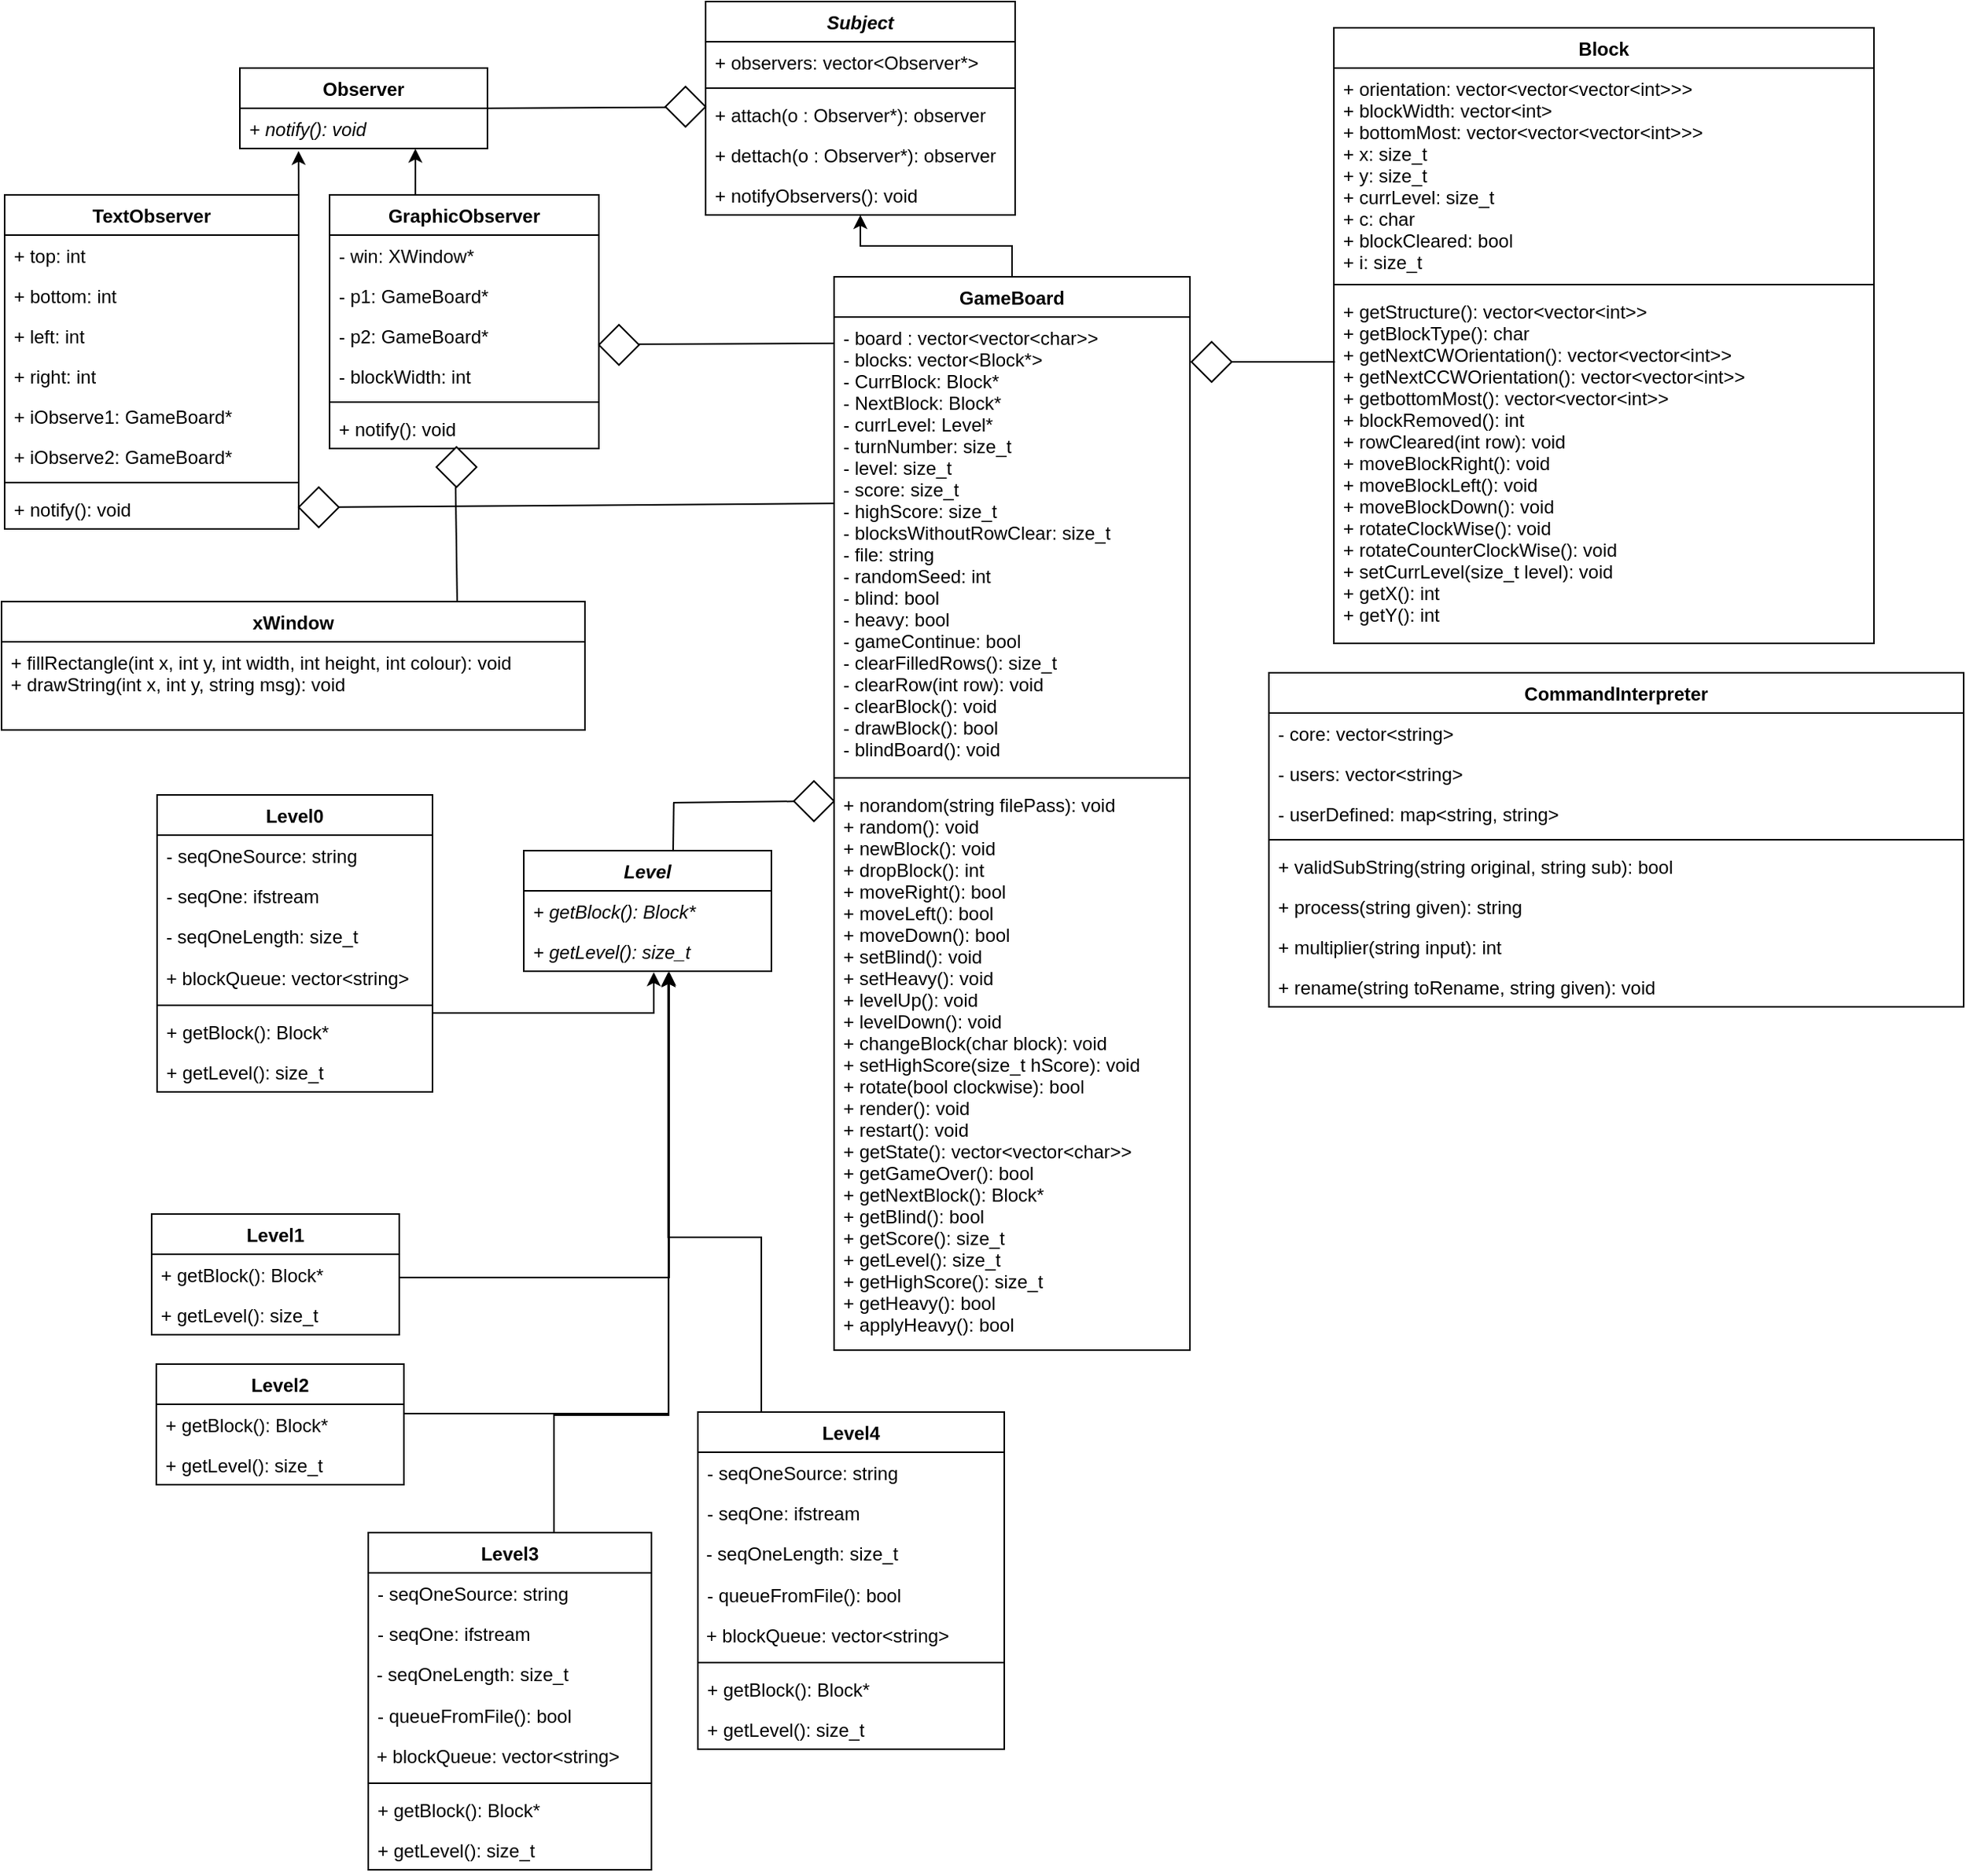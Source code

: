 <mxfile version="20.6.0" type="github">
  <diagram id="C5RBs43oDa-KdzZeNtuy" name="Page-1">
    <mxGraphModel dx="2516" dy="1780" grid="0" gridSize="10" guides="1" tooltips="1" connect="1" arrows="1" fold="1" page="0" pageScale="1" pageWidth="827" pageHeight="1169" math="0" shadow="0">
      <root>
        <mxCell id="WIyWlLk6GJQsqaUBKTNV-0" />
        <mxCell id="WIyWlLk6GJQsqaUBKTNV-1" parent="WIyWlLk6GJQsqaUBKTNV-0" />
        <mxCell id="HCrgHFyzqFVPdRo0mYGG-0" value="Subject" style="swimlane;fontStyle=3;align=center;verticalAlign=top;childLayout=stackLayout;horizontal=1;startSize=26;horizontalStack=0;resizeParent=1;resizeParentMax=0;resizeLast=0;collapsible=1;marginBottom=0;" parent="WIyWlLk6GJQsqaUBKTNV-1" vertex="1">
          <mxGeometry x="494" y="-35" width="200" height="138" as="geometry" />
        </mxCell>
        <mxCell id="HCrgHFyzqFVPdRo0mYGG-1" value="+ observers: vector&lt;Observer*&gt;" style="text;strokeColor=none;fillColor=none;align=left;verticalAlign=top;spacingLeft=4;spacingRight=4;overflow=hidden;rotatable=0;points=[[0,0.5],[1,0.5]];portConstraint=eastwest;" parent="HCrgHFyzqFVPdRo0mYGG-0" vertex="1">
          <mxGeometry y="26" width="200" height="26" as="geometry" />
        </mxCell>
        <mxCell id="HCrgHFyzqFVPdRo0mYGG-2" value="" style="line;strokeWidth=1;fillColor=none;align=left;verticalAlign=middle;spacingTop=-1;spacingLeft=3;spacingRight=3;rotatable=0;labelPosition=right;points=[];portConstraint=eastwest;strokeColor=inherit;" parent="HCrgHFyzqFVPdRo0mYGG-0" vertex="1">
          <mxGeometry y="52" width="200" height="8" as="geometry" />
        </mxCell>
        <mxCell id="OUQTVfBQ55vAlHP0ge6A-0" value="+ attach(o : Observer*): observer" style="text;strokeColor=none;fillColor=none;align=left;verticalAlign=top;spacingLeft=4;spacingRight=4;overflow=hidden;rotatable=0;points=[[0,0.5],[1,0.5]];portConstraint=eastwest;" parent="HCrgHFyzqFVPdRo0mYGG-0" vertex="1">
          <mxGeometry y="60" width="200" height="26" as="geometry" />
        </mxCell>
        <mxCell id="OUQTVfBQ55vAlHP0ge6A-1" value="+ dettach(o : Observer*): observer" style="text;strokeColor=none;fillColor=none;align=left;verticalAlign=top;spacingLeft=4;spacingRight=4;overflow=hidden;rotatable=0;points=[[0,0.5],[1,0.5]];portConstraint=eastwest;" parent="HCrgHFyzqFVPdRo0mYGG-0" vertex="1">
          <mxGeometry y="86" width="200" height="26" as="geometry" />
        </mxCell>
        <mxCell id="OUQTVfBQ55vAlHP0ge6A-2" value="+ notifyObservers(): void" style="text;strokeColor=none;fillColor=none;align=left;verticalAlign=top;spacingLeft=4;spacingRight=4;overflow=hidden;rotatable=0;points=[[0,0.5],[1,0.5]];portConstraint=eastwest;" parent="HCrgHFyzqFVPdRo0mYGG-0" vertex="1">
          <mxGeometry y="112" width="200" height="26" as="geometry" />
        </mxCell>
        <mxCell id="J1tw9hD5CfNTecOnbsp3-54" style="edgeStyle=orthogonalEdgeStyle;rounded=0;orthogonalLoop=1;jettySize=auto;html=1;exitX=0.25;exitY=0;exitDx=0;exitDy=0;entryX=0.709;entryY=1.004;entryDx=0;entryDy=0;entryPerimeter=0;" parent="WIyWlLk6GJQsqaUBKTNV-1" source="HCrgHFyzqFVPdRo0mYGG-8" target="J1tw9hD5CfNTecOnbsp3-3" edge="1">
          <mxGeometry relative="1" as="geometry" />
        </mxCell>
        <mxCell id="HCrgHFyzqFVPdRo0mYGG-8" value="GraphicObserver&#xa;" style="swimlane;fontStyle=1;align=center;verticalAlign=top;childLayout=stackLayout;horizontal=1;startSize=26;horizontalStack=0;resizeParent=1;resizeParentMax=0;resizeLast=0;collapsible=1;marginBottom=0;" parent="WIyWlLk6GJQsqaUBKTNV-1" vertex="1">
          <mxGeometry x="251" y="90" width="174" height="164" as="geometry" />
        </mxCell>
        <mxCell id="HCrgHFyzqFVPdRo0mYGG-9" value="- win: XWindow*" style="text;strokeColor=none;fillColor=none;align=left;verticalAlign=top;spacingLeft=4;spacingRight=4;overflow=hidden;rotatable=0;points=[[0,0.5],[1,0.5]];portConstraint=eastwest;" parent="HCrgHFyzqFVPdRo0mYGG-8" vertex="1">
          <mxGeometry y="26" width="174" height="26" as="geometry" />
        </mxCell>
        <mxCell id="OUQTVfBQ55vAlHP0ge6A-24" value="- p1: GameBoard*" style="text;strokeColor=none;fillColor=none;align=left;verticalAlign=top;spacingLeft=4;spacingRight=4;overflow=hidden;rotatable=0;points=[[0,0.5],[1,0.5]];portConstraint=eastwest;" parent="HCrgHFyzqFVPdRo0mYGG-8" vertex="1">
          <mxGeometry y="52" width="174" height="26" as="geometry" />
        </mxCell>
        <mxCell id="OUQTVfBQ55vAlHP0ge6A-25" value="- p2: GameBoard*" style="text;strokeColor=none;fillColor=none;align=left;verticalAlign=top;spacingLeft=4;spacingRight=4;overflow=hidden;rotatable=0;points=[[0,0.5],[1,0.5]];portConstraint=eastwest;" parent="HCrgHFyzqFVPdRo0mYGG-8" vertex="1">
          <mxGeometry y="78" width="174" height="26" as="geometry" />
        </mxCell>
        <mxCell id="OUQTVfBQ55vAlHP0ge6A-22" value="- blockWidth: int" style="text;strokeColor=none;fillColor=none;align=left;verticalAlign=top;spacingLeft=4;spacingRight=4;overflow=hidden;rotatable=0;points=[[0,0.5],[1,0.5]];portConstraint=eastwest;" parent="HCrgHFyzqFVPdRo0mYGG-8" vertex="1">
          <mxGeometry y="104" width="174" height="26" as="geometry" />
        </mxCell>
        <mxCell id="HCrgHFyzqFVPdRo0mYGG-10" value="" style="line;strokeWidth=1;fillColor=none;align=left;verticalAlign=middle;spacingTop=-1;spacingLeft=3;spacingRight=3;rotatable=0;labelPosition=right;points=[];portConstraint=eastwest;strokeColor=inherit;" parent="HCrgHFyzqFVPdRo0mYGG-8" vertex="1">
          <mxGeometry y="130" width="174" height="8" as="geometry" />
        </mxCell>
        <mxCell id="OUQTVfBQ55vAlHP0ge6A-26" value="+ notify(): void" style="text;strokeColor=none;fillColor=none;align=left;verticalAlign=top;spacingLeft=4;spacingRight=4;overflow=hidden;rotatable=0;points=[[0,0.5],[1,0.5]];portConstraint=eastwest;" parent="HCrgHFyzqFVPdRo0mYGG-8" vertex="1">
          <mxGeometry y="138" width="174" height="26" as="geometry" />
        </mxCell>
        <mxCell id="J1tw9hD5CfNTecOnbsp3-65" style="edgeStyle=orthogonalEdgeStyle;rounded=0;orthogonalLoop=1;jettySize=auto;html=1;exitX=1;exitY=0;exitDx=0;exitDy=0;entryX=0.237;entryY=1.061;entryDx=0;entryDy=0;entryPerimeter=0;" parent="WIyWlLk6GJQsqaUBKTNV-1" source="HCrgHFyzqFVPdRo0mYGG-12" target="J1tw9hD5CfNTecOnbsp3-3" edge="1">
          <mxGeometry relative="1" as="geometry" />
        </mxCell>
        <mxCell id="HCrgHFyzqFVPdRo0mYGG-12" value="TextObserver" style="swimlane;fontStyle=1;align=center;verticalAlign=top;childLayout=stackLayout;horizontal=1;startSize=26;horizontalStack=0;resizeParent=1;resizeParentMax=0;resizeLast=0;collapsible=1;marginBottom=0;" parent="WIyWlLk6GJQsqaUBKTNV-1" vertex="1">
          <mxGeometry x="41" y="90" width="190" height="216" as="geometry" />
        </mxCell>
        <mxCell id="HCrgHFyzqFVPdRo0mYGG-13" value="+ top: int" style="text;strokeColor=none;fillColor=none;align=left;verticalAlign=top;spacingLeft=4;spacingRight=4;overflow=hidden;rotatable=0;points=[[0,0.5],[1,0.5]];portConstraint=eastwest;" parent="HCrgHFyzqFVPdRo0mYGG-12" vertex="1">
          <mxGeometry y="26" width="190" height="26" as="geometry" />
        </mxCell>
        <mxCell id="J1tw9hD5CfNTecOnbsp3-48" value="+ bottom: int" style="text;strokeColor=none;fillColor=none;align=left;verticalAlign=top;spacingLeft=4;spacingRight=4;overflow=hidden;rotatable=0;points=[[0,0.5],[1,0.5]];portConstraint=eastwest;" parent="HCrgHFyzqFVPdRo0mYGG-12" vertex="1">
          <mxGeometry y="52" width="190" height="26" as="geometry" />
        </mxCell>
        <mxCell id="J1tw9hD5CfNTecOnbsp3-49" value="+ left: int" style="text;strokeColor=none;fillColor=none;align=left;verticalAlign=top;spacingLeft=4;spacingRight=4;overflow=hidden;rotatable=0;points=[[0,0.5],[1,0.5]];portConstraint=eastwest;" parent="HCrgHFyzqFVPdRo0mYGG-12" vertex="1">
          <mxGeometry y="78" width="190" height="26" as="geometry" />
        </mxCell>
        <mxCell id="J1tw9hD5CfNTecOnbsp3-50" value="+ right: int" style="text;strokeColor=none;fillColor=none;align=left;verticalAlign=top;spacingLeft=4;spacingRight=4;overflow=hidden;rotatable=0;points=[[0,0.5],[1,0.5]];portConstraint=eastwest;" parent="HCrgHFyzqFVPdRo0mYGG-12" vertex="1">
          <mxGeometry y="104" width="190" height="26" as="geometry" />
        </mxCell>
        <mxCell id="OUQTVfBQ55vAlHP0ge6A-19" value="+ iObserve1: GameBoard*" style="text;strokeColor=none;fillColor=none;align=left;verticalAlign=top;spacingLeft=4;spacingRight=4;overflow=hidden;rotatable=0;points=[[0,0.5],[1,0.5]];portConstraint=eastwest;" parent="HCrgHFyzqFVPdRo0mYGG-12" vertex="1">
          <mxGeometry y="130" width="190" height="26" as="geometry" />
        </mxCell>
        <mxCell id="OUQTVfBQ55vAlHP0ge6A-20" value="+ iObserve2: GameBoard*" style="text;strokeColor=none;fillColor=none;align=left;verticalAlign=top;spacingLeft=4;spacingRight=4;overflow=hidden;rotatable=0;points=[[0,0.5],[1,0.5]];portConstraint=eastwest;" parent="HCrgHFyzqFVPdRo0mYGG-12" vertex="1">
          <mxGeometry y="156" width="190" height="26" as="geometry" />
        </mxCell>
        <mxCell id="HCrgHFyzqFVPdRo0mYGG-14" value="" style="line;strokeWidth=1;fillColor=none;align=left;verticalAlign=middle;spacingTop=-1;spacingLeft=3;spacingRight=3;rotatable=0;labelPosition=right;points=[];portConstraint=eastwest;strokeColor=inherit;" parent="HCrgHFyzqFVPdRo0mYGG-12" vertex="1">
          <mxGeometry y="182" width="190" height="8" as="geometry" />
        </mxCell>
        <mxCell id="HCrgHFyzqFVPdRo0mYGG-15" value="+ notify(): void" style="text;strokeColor=none;fillColor=none;align=left;verticalAlign=top;spacingLeft=4;spacingRight=4;overflow=hidden;rotatable=0;points=[[0,0.5],[1,0.5]];portConstraint=eastwest;" parent="HCrgHFyzqFVPdRo0mYGG-12" vertex="1">
          <mxGeometry y="190" width="190" height="26" as="geometry" />
        </mxCell>
        <mxCell id="J1tw9hD5CfNTecOnbsp3-83" style="edgeStyle=orthogonalEdgeStyle;rounded=0;orthogonalLoop=1;jettySize=auto;html=1;exitX=0.5;exitY=0;exitDx=0;exitDy=0;entryX=0.5;entryY=1;entryDx=0;entryDy=0;" parent="WIyWlLk6GJQsqaUBKTNV-1" source="HCrgHFyzqFVPdRo0mYGG-22" target="HCrgHFyzqFVPdRo0mYGG-0" edge="1">
          <mxGeometry relative="1" as="geometry" />
        </mxCell>
        <mxCell id="HCrgHFyzqFVPdRo0mYGG-22" value="GameBoard" style="swimlane;fontStyle=1;align=center;verticalAlign=top;childLayout=stackLayout;horizontal=1;startSize=26;horizontalStack=0;resizeParent=1;resizeParentMax=0;resizeLast=0;collapsible=1;marginBottom=0;" parent="WIyWlLk6GJQsqaUBKTNV-1" vertex="1">
          <mxGeometry x="577" y="143" width="230" height="694" as="geometry" />
        </mxCell>
        <mxCell id="HCrgHFyzqFVPdRo0mYGG-23" value="- board : vector&lt;vector&lt;char&gt;&gt;&#xa;- blocks: vector&lt;Block*&gt;&#xa;- CurrBlock: Block*&#xa;- NextBlock: Block*&#xa;- currLevel: Level*&#xa;- turnNumber: size_t &#xa;- level: size_t&#xa;- score: size_t &#xa;- highScore: size_t &#xa;- blocksWithoutRowClear: size_t &#xa;- file: string&#xa;- randomSeed: int&#xa;- blind: bool&#xa;- heavy: bool&#xa;- gameContinue: bool&#xa;- clearFilledRows(): size_t &#xa;- clearRow(int row): void &#xa;- clearBlock(): void &#xa;- drawBlock(): bool &#xa;- blindBoard(): void " style="text;strokeColor=none;fillColor=none;align=left;verticalAlign=top;spacingLeft=4;spacingRight=4;overflow=hidden;rotatable=0;points=[[0,0.5],[1,0.5]];portConstraint=eastwest;" parent="HCrgHFyzqFVPdRo0mYGG-22" vertex="1">
          <mxGeometry y="26" width="230" height="294" as="geometry" />
        </mxCell>
        <mxCell id="HCrgHFyzqFVPdRo0mYGG-24" value="" style="line;strokeWidth=1;fillColor=none;align=left;verticalAlign=middle;spacingTop=-1;spacingLeft=3;spacingRight=3;rotatable=0;labelPosition=right;points=[];portConstraint=eastwest;strokeColor=inherit;" parent="HCrgHFyzqFVPdRo0mYGG-22" vertex="1">
          <mxGeometry y="320" width="230" height="8" as="geometry" />
        </mxCell>
        <mxCell id="HCrgHFyzqFVPdRo0mYGG-25" value="+ norandom(string filePass): void&#xa;+ random(): void&#xa;+ newBlock(): void&#xa;+ dropBlock(): int&#xa;+ moveRight(): bool&#xa;+ moveLeft(): bool&#xa;+ moveDown(): bool&#xa;+ setBlind(): void&#xa;+ setHeavy(): void&#xa;+ levelUp(): void&#xa;+ levelDown(): void&#xa;+ changeBlock(char block): void&#xa;+ setHighScore(size_t hScore): void&#xa;+ rotate(bool clockwise): bool&#xa;+ render(): void&#xa;+ restart(): void&#xa;+ getState(): vector&lt;vector&lt;char&gt;&gt;&#xa;+ getGameOver(): bool&#xa;+ getNextBlock(): Block*&#xa;+ getBlind(): bool&#xa;+ getScore(): size_t&#xa;+ getLevel(): size_t&#xa;+ getHighScore(): size_t&#xa;+ getHeavy(): bool&#xa;+ applyHeavy(): bool" style="text;strokeColor=none;fillColor=none;align=left;verticalAlign=top;spacingLeft=4;spacingRight=4;overflow=hidden;rotatable=0;points=[[0,0.5],[1,0.5]];portConstraint=eastwest;" parent="HCrgHFyzqFVPdRo0mYGG-22" vertex="1">
          <mxGeometry y="328" width="230" height="366" as="geometry" />
        </mxCell>
        <mxCell id="HCrgHFyzqFVPdRo0mYGG-26" value="Block" style="swimlane;fontStyle=1;align=center;verticalAlign=top;childLayout=stackLayout;horizontal=1;startSize=26;horizontalStack=0;resizeParent=1;resizeParentMax=0;resizeLast=0;collapsible=1;marginBottom=0;" parent="WIyWlLk6GJQsqaUBKTNV-1" vertex="1">
          <mxGeometry x="900" y="-18" width="349" height="398" as="geometry" />
        </mxCell>
        <mxCell id="HCrgHFyzqFVPdRo0mYGG-27" value="+ orientation: vector&lt;vector&lt;vector&lt;int&gt;&gt;&gt;&#xa;+ blockWidth: vector&lt;int&gt;&#xa;+ bottomMost: vector&lt;vector&lt;vector&lt;int&gt;&gt;&gt;&#xa;+ x: size_t&#xa;+ y: size_t&#xa;+ currLevel: size_t&#xa;+ c: char&#xa;+ blockCleared: bool&#xa;+ i: size_t" style="text;strokeColor=none;fillColor=none;align=left;verticalAlign=top;spacingLeft=4;spacingRight=4;overflow=hidden;rotatable=0;points=[[0,0.5],[1,0.5]];portConstraint=eastwest;" parent="HCrgHFyzqFVPdRo0mYGG-26" vertex="1">
          <mxGeometry y="26" width="349" height="136" as="geometry" />
        </mxCell>
        <mxCell id="HCrgHFyzqFVPdRo0mYGG-28" value="" style="line;strokeWidth=1;fillColor=none;align=left;verticalAlign=middle;spacingTop=-1;spacingLeft=3;spacingRight=3;rotatable=0;labelPosition=right;points=[];portConstraint=eastwest;strokeColor=inherit;" parent="HCrgHFyzqFVPdRo0mYGG-26" vertex="1">
          <mxGeometry y="162" width="349" height="8" as="geometry" />
        </mxCell>
        <mxCell id="QaR2JVbbHhm6DyczOlMg-28" value="+ getStructure(): vector&lt;vector&lt;int&gt;&gt;&#xa;+ getBlockType(): char&#xa;+ getNextCWOrientation(): vector&lt;vector&lt;int&gt;&gt;&#xa;+ getNextCCWOrientation(): vector&lt;vector&lt;int&gt;&gt;&#xa;+ getbottomMost(): vector&lt;vector&lt;int&gt;&gt;&#xa;+ blockRemoved(): int&#xa;+ rowCleared(int row): void&#xa;+ moveBlockRight(): void &#xa;+ moveBlockLeft(): void &#xa;+ moveBlockDown(): void &#xa;+ rotateClockWise(): void&#xa;+ rotateCounterClockWise(): void&#xa;+ setCurrLevel(size_t level): void&#xa;+ getX(): int&#xa;+ getY(): int&#xa;" style="text;strokeColor=none;fillColor=none;align=left;verticalAlign=top;spacingLeft=4;spacingRight=4;overflow=hidden;rotatable=0;points=[[0,0.5],[1,0.5]];portConstraint=eastwest;fontStyle=0" parent="HCrgHFyzqFVPdRo0mYGG-26" vertex="1">
          <mxGeometry y="170" width="349" height="228" as="geometry" />
        </mxCell>
        <mxCell id="OUQTVfBQ55vAlHP0ge6A-4" value="" style="endArrow=none;html=1;rounded=0;entryX=0;entryY=0.744;entryDx=0;entryDy=0;entryPerimeter=0;exitX=1;exitY=0.5;exitDx=0;exitDy=0;" parent="WIyWlLk6GJQsqaUBKTNV-1" edge="1">
          <mxGeometry width="50" height="50" relative="1" as="geometry">
            <mxPoint x="353" y="34.03" as="sourcePoint" />
            <mxPoint x="472" y="33.374" as="targetPoint" />
          </mxGeometry>
        </mxCell>
        <mxCell id="SA9e87aG5jH87XHgYJXB-0" style="edgeStyle=orthogonalEdgeStyle;rounded=0;orthogonalLoop=1;jettySize=auto;html=1;entryX=0.525;entryY=1.024;entryDx=0;entryDy=0;entryPerimeter=0;" parent="WIyWlLk6GJQsqaUBKTNV-1" source="SA9e87aG5jH87XHgYJXB-1" target="SA9e87aG5jH87XHgYJXB-29" edge="1">
          <mxGeometry relative="1" as="geometry">
            <Array as="points">
              <mxPoint x="460.5" y="619" />
            </Array>
          </mxGeometry>
        </mxCell>
        <mxCell id="SA9e87aG5jH87XHgYJXB-1" value="Level0" style="swimlane;fontStyle=1;align=center;verticalAlign=top;childLayout=stackLayout;horizontal=1;startSize=26;horizontalStack=0;resizeParent=1;resizeParentMax=0;resizeLast=0;collapsible=1;marginBottom=0;" parent="WIyWlLk6GJQsqaUBKTNV-1" vertex="1">
          <mxGeometry x="139.5" y="478" width="178" height="192" as="geometry" />
        </mxCell>
        <mxCell id="SA9e87aG5jH87XHgYJXB-2" value="- seqOneSource: string" style="text;strokeColor=none;fillColor=none;align=left;verticalAlign=top;spacingLeft=4;spacingRight=4;overflow=hidden;rotatable=0;points=[[0,0.5],[1,0.5]];portConstraint=eastwest;" parent="SA9e87aG5jH87XHgYJXB-1" vertex="1">
          <mxGeometry y="26" width="178" height="26" as="geometry" />
        </mxCell>
        <mxCell id="SA9e87aG5jH87XHgYJXB-4" value="- seqOne: ifstream" style="text;strokeColor=none;fillColor=none;align=left;verticalAlign=top;spacingLeft=4;spacingRight=4;overflow=hidden;rotatable=0;points=[[0,0.5],[1,0.5]];portConstraint=eastwest;" parent="SA9e87aG5jH87XHgYJXB-1" vertex="1">
          <mxGeometry y="52" width="178" height="26" as="geometry" />
        </mxCell>
        <mxCell id="1bKaA9nrN4Yp3Y4ilVdM-0" value="&lt;span style=&quot;color: rgb(0, 0, 0); font-family: Helvetica; font-size: 12px; font-style: normal; font-variant-ligatures: normal; font-variant-caps: normal; font-weight: 400; letter-spacing: normal; orphans: 2; text-align: left; text-indent: 0px; text-transform: none; widows: 2; word-spacing: 0px; -webkit-text-stroke-width: 0px; background-color: rgb(255, 255, 255); text-decoration-thickness: initial; text-decoration-style: initial; text-decoration-color: initial; float: none; display: inline !important;&quot;&gt;&amp;nbsp;- seqOneLength: size_t&lt;/span&gt;" style="text;whiteSpace=wrap;html=1;" parent="SA9e87aG5jH87XHgYJXB-1" vertex="1">
          <mxGeometry y="78" width="178" height="27" as="geometry" />
        </mxCell>
        <mxCell id="1bKaA9nrN4Yp3Y4ilVdM-1" value="&lt;span style=&quot;color: rgb(0, 0, 0); font-family: Helvetica; font-size: 12px; font-style: normal; font-variant-ligatures: normal; font-variant-caps: normal; font-weight: 400; letter-spacing: normal; orphans: 2; text-align: left; text-indent: 0px; text-transform: none; widows: 2; word-spacing: 0px; -webkit-text-stroke-width: 0px; background-color: rgb(255, 255, 255); text-decoration-thickness: initial; text-decoration-style: initial; text-decoration-color: initial; float: none; display: inline !important;&quot;&gt;&amp;nbsp;+ blockQueue: vector&amp;lt;string&amp;gt;&lt;/span&gt;" style="text;whiteSpace=wrap;html=1;" parent="SA9e87aG5jH87XHgYJXB-1" vertex="1">
          <mxGeometry y="105" width="178" height="27" as="geometry" />
        </mxCell>
        <mxCell id="SA9e87aG5jH87XHgYJXB-6" value="" style="line;strokeWidth=1;fillColor=none;align=left;verticalAlign=middle;spacingTop=-1;spacingLeft=3;spacingRight=3;rotatable=0;labelPosition=right;points=[];portConstraint=eastwest;strokeColor=inherit;" parent="SA9e87aG5jH87XHgYJXB-1" vertex="1">
          <mxGeometry y="132" width="178" height="8" as="geometry" />
        </mxCell>
        <mxCell id="SA9e87aG5jH87XHgYJXB-7" value="+ getBlock(): Block*" style="text;strokeColor=none;fillColor=none;align=left;verticalAlign=top;spacingLeft=4;spacingRight=4;overflow=hidden;rotatable=0;points=[[0,0.5],[1,0.5]];portConstraint=eastwest;" parent="SA9e87aG5jH87XHgYJXB-1" vertex="1">
          <mxGeometry y="140" width="178" height="26" as="geometry" />
        </mxCell>
        <mxCell id="SA9e87aG5jH87XHgYJXB-8" value="+ getLevel(): size_t" style="text;strokeColor=none;fillColor=none;align=left;verticalAlign=top;spacingLeft=4;spacingRight=4;overflow=hidden;rotatable=0;points=[[0,0.5],[1,0.5]];portConstraint=eastwest;" parent="SA9e87aG5jH87XHgYJXB-1" vertex="1">
          <mxGeometry y="166" width="178" height="26" as="geometry" />
        </mxCell>
        <mxCell id="SA9e87aG5jH87XHgYJXB-9" style="edgeStyle=orthogonalEdgeStyle;rounded=0;orthogonalLoop=1;jettySize=auto;html=1;entryX=0.587;entryY=1.011;entryDx=0;entryDy=0;entryPerimeter=0;" parent="WIyWlLk6GJQsqaUBKTNV-1" source="SA9e87aG5jH87XHgYJXB-10" target="SA9e87aG5jH87XHgYJXB-29" edge="1">
          <mxGeometry relative="1" as="geometry">
            <Array as="points">
              <mxPoint x="470" y="790" />
            </Array>
          </mxGeometry>
        </mxCell>
        <mxCell id="SA9e87aG5jH87XHgYJXB-10" value="Level1" style="swimlane;fontStyle=1;align=center;verticalAlign=top;childLayout=stackLayout;horizontal=1;startSize=26;horizontalStack=0;resizeParent=1;resizeParentMax=0;resizeLast=0;collapsible=1;marginBottom=0;" parent="WIyWlLk6GJQsqaUBKTNV-1" vertex="1">
          <mxGeometry x="136" y="749" width="160" height="78" as="geometry" />
        </mxCell>
        <mxCell id="SA9e87aG5jH87XHgYJXB-11" value="+ getBlock(): Block*" style="text;strokeColor=none;fillColor=none;align=left;verticalAlign=top;spacingLeft=4;spacingRight=4;overflow=hidden;rotatable=0;points=[[0,0.5],[1,0.5]];portConstraint=eastwest;" parent="SA9e87aG5jH87XHgYJXB-10" vertex="1">
          <mxGeometry y="26" width="160" height="26" as="geometry" />
        </mxCell>
        <mxCell id="SA9e87aG5jH87XHgYJXB-12" value="+ getLevel(): size_t" style="text;strokeColor=none;fillColor=none;align=left;verticalAlign=top;spacingLeft=4;spacingRight=4;overflow=hidden;rotatable=0;points=[[0,0.5],[1,0.5]];portConstraint=eastwest;" parent="SA9e87aG5jH87XHgYJXB-10" vertex="1">
          <mxGeometry y="52" width="160" height="26" as="geometry" />
        </mxCell>
        <mxCell id="PZ6ts_5hy0eauSrwfDoC-47" style="edgeStyle=orthogonalEdgeStyle;rounded=0;orthogonalLoop=1;jettySize=auto;html=1;exitX=1;exitY=0.25;exitDx=0;exitDy=0;" parent="WIyWlLk6GJQsqaUBKTNV-1" source="SA9e87aG5jH87XHgYJXB-14" edge="1">
          <mxGeometry relative="1" as="geometry">
            <mxPoint x="470" y="593" as="targetPoint" />
            <Array as="points">
              <mxPoint x="470" y="878" />
            </Array>
          </mxGeometry>
        </mxCell>
        <mxCell id="SA9e87aG5jH87XHgYJXB-14" value="Level2" style="swimlane;fontStyle=1;align=center;verticalAlign=top;childLayout=stackLayout;horizontal=1;startSize=26;horizontalStack=0;resizeParent=1;resizeParentMax=0;resizeLast=0;collapsible=1;marginBottom=0;" parent="WIyWlLk6GJQsqaUBKTNV-1" vertex="1">
          <mxGeometry x="139" y="846" width="160" height="78" as="geometry" />
        </mxCell>
        <mxCell id="SA9e87aG5jH87XHgYJXB-15" value="+ getBlock(): Block*" style="text;strokeColor=none;fillColor=none;align=left;verticalAlign=top;spacingLeft=4;spacingRight=4;overflow=hidden;rotatable=0;points=[[0,0.5],[1,0.5]];portConstraint=eastwest;" parent="SA9e87aG5jH87XHgYJXB-14" vertex="1">
          <mxGeometry y="26" width="160" height="26" as="geometry" />
        </mxCell>
        <mxCell id="SA9e87aG5jH87XHgYJXB-16" value="+ getLevel(): size_t" style="text;strokeColor=none;fillColor=none;align=left;verticalAlign=top;spacingLeft=4;spacingRight=4;overflow=hidden;rotatable=0;points=[[0,0.5],[1,0.5]];portConstraint=eastwest;" parent="SA9e87aG5jH87XHgYJXB-14" vertex="1">
          <mxGeometry y="52" width="160" height="26" as="geometry" />
        </mxCell>
        <mxCell id="SA9e87aG5jH87XHgYJXB-17" style="edgeStyle=orthogonalEdgeStyle;rounded=0;orthogonalLoop=1;jettySize=auto;html=1;entryX=0.585;entryY=1.047;entryDx=0;entryDy=0;entryPerimeter=0;" parent="WIyWlLk6GJQsqaUBKTNV-1" source="SA9e87aG5jH87XHgYJXB-18" target="SA9e87aG5jH87XHgYJXB-29" edge="1">
          <mxGeometry relative="1" as="geometry">
            <Array as="points">
              <mxPoint x="396" y="879" />
              <mxPoint x="470" y="879" />
            </Array>
          </mxGeometry>
        </mxCell>
        <mxCell id="SA9e87aG5jH87XHgYJXB-18" value="Level3" style="swimlane;fontStyle=1;align=center;verticalAlign=top;childLayout=stackLayout;horizontal=1;startSize=26;horizontalStack=0;resizeParent=1;resizeParentMax=0;resizeLast=0;collapsible=1;marginBottom=0;" parent="WIyWlLk6GJQsqaUBKTNV-1" vertex="1">
          <mxGeometry x="276" y="955" width="183" height="218" as="geometry" />
        </mxCell>
        <mxCell id="1bKaA9nrN4Yp3Y4ilVdM-5" value="- seqOneSource: string" style="text;strokeColor=none;fillColor=none;align=left;verticalAlign=top;spacingLeft=4;spacingRight=4;overflow=hidden;rotatable=0;points=[[0,0.5],[1,0.5]];portConstraint=eastwest;" parent="SA9e87aG5jH87XHgYJXB-18" vertex="1">
          <mxGeometry y="26" width="183" height="26" as="geometry" />
        </mxCell>
        <mxCell id="1bKaA9nrN4Yp3Y4ilVdM-6" value="- seqOne: ifstream" style="text;strokeColor=none;fillColor=none;align=left;verticalAlign=top;spacingLeft=4;spacingRight=4;overflow=hidden;rotatable=0;points=[[0,0.5],[1,0.5]];portConstraint=eastwest;" parent="SA9e87aG5jH87XHgYJXB-18" vertex="1">
          <mxGeometry y="52" width="183" height="26" as="geometry" />
        </mxCell>
        <mxCell id="1bKaA9nrN4Yp3Y4ilVdM-7" value="&lt;span style=&quot;color: rgb(0, 0, 0); font-family: Helvetica; font-size: 12px; font-style: normal; font-variant-ligatures: normal; font-variant-caps: normal; font-weight: 400; letter-spacing: normal; orphans: 2; text-align: left; text-indent: 0px; text-transform: none; widows: 2; word-spacing: 0px; -webkit-text-stroke-width: 0px; background-color: rgb(255, 255, 255); text-decoration-thickness: initial; text-decoration-style: initial; text-decoration-color: initial; float: none; display: inline !important;&quot;&gt;&amp;nbsp;- seqOneLength: size_t&lt;/span&gt;" style="text;whiteSpace=wrap;html=1;" parent="SA9e87aG5jH87XHgYJXB-18" vertex="1">
          <mxGeometry y="78" width="183" height="27" as="geometry" />
        </mxCell>
        <mxCell id="1bKaA9nrN4Yp3Y4ilVdM-4" value="- queueFromFile(): bool" style="text;strokeColor=none;fillColor=none;align=left;verticalAlign=top;spacingLeft=4;spacingRight=4;overflow=hidden;rotatable=0;points=[[0,0.5],[1,0.5]];portConstraint=eastwest;" parent="SA9e87aG5jH87XHgYJXB-18" vertex="1">
          <mxGeometry y="105" width="183" height="26" as="geometry" />
        </mxCell>
        <mxCell id="1bKaA9nrN4Yp3Y4ilVdM-9" value="&lt;span style=&quot;color: rgb(0, 0, 0); font-family: Helvetica; font-size: 12px; font-style: normal; font-variant-ligatures: normal; font-variant-caps: normal; font-weight: 400; letter-spacing: normal; orphans: 2; text-align: left; text-indent: 0px; text-transform: none; widows: 2; word-spacing: 0px; -webkit-text-stroke-width: 0px; background-color: rgb(255, 255, 255); text-decoration-thickness: initial; text-decoration-style: initial; text-decoration-color: initial; float: none; display: inline !important;&quot;&gt;&amp;nbsp;+ blockQueue: vector&amp;lt;string&amp;gt;&lt;/span&gt;" style="text;whiteSpace=wrap;html=1;" parent="SA9e87aG5jH87XHgYJXB-18" vertex="1">
          <mxGeometry y="131" width="183" height="27" as="geometry" />
        </mxCell>
        <mxCell id="1bKaA9nrN4Yp3Y4ilVdM-3" value="" style="line;strokeWidth=1;fillColor=none;align=left;verticalAlign=middle;spacingTop=-1;spacingLeft=3;spacingRight=3;rotatable=0;labelPosition=right;points=[];portConstraint=eastwest;strokeColor=inherit;" parent="SA9e87aG5jH87XHgYJXB-18" vertex="1">
          <mxGeometry y="158" width="183" height="8" as="geometry" />
        </mxCell>
        <mxCell id="SA9e87aG5jH87XHgYJXB-19" value="+ getBlock(): Block*" style="text;strokeColor=none;fillColor=none;align=left;verticalAlign=top;spacingLeft=4;spacingRight=4;overflow=hidden;rotatable=0;points=[[0,0.5],[1,0.5]];portConstraint=eastwest;" parent="SA9e87aG5jH87XHgYJXB-18" vertex="1">
          <mxGeometry y="166" width="183" height="26" as="geometry" />
        </mxCell>
        <mxCell id="SA9e87aG5jH87XHgYJXB-20" value="+ getLevel(): size_t" style="text;strokeColor=none;fillColor=none;align=left;verticalAlign=top;spacingLeft=4;spacingRight=4;overflow=hidden;rotatable=0;points=[[0,0.5],[1,0.5]];portConstraint=eastwest;" parent="SA9e87aG5jH87XHgYJXB-18" vertex="1">
          <mxGeometry y="192" width="183" height="26" as="geometry" />
        </mxCell>
        <mxCell id="SA9e87aG5jH87XHgYJXB-21" style="edgeStyle=orthogonalEdgeStyle;rounded=0;orthogonalLoop=1;jettySize=auto;html=1;entryX=0.583;entryY=1.025;entryDx=0;entryDy=0;entryPerimeter=0;" parent="WIyWlLk6GJQsqaUBKTNV-1" source="SA9e87aG5jH87XHgYJXB-22" target="SA9e87aG5jH87XHgYJXB-29" edge="1">
          <mxGeometry relative="1" as="geometry">
            <Array as="points">
              <mxPoint x="530" y="764" />
              <mxPoint x="470" y="764" />
            </Array>
          </mxGeometry>
        </mxCell>
        <mxCell id="SA9e87aG5jH87XHgYJXB-22" value="Level4" style="swimlane;fontStyle=1;align=center;verticalAlign=top;childLayout=stackLayout;horizontal=1;startSize=26;horizontalStack=0;resizeParent=1;resizeParentMax=0;resizeLast=0;collapsible=1;marginBottom=0;" parent="WIyWlLk6GJQsqaUBKTNV-1" vertex="1">
          <mxGeometry x="489" y="877" width="198" height="218" as="geometry" />
        </mxCell>
        <mxCell id="1bKaA9nrN4Yp3Y4ilVdM-11" value="- seqOneSource: string" style="text;strokeColor=none;fillColor=none;align=left;verticalAlign=top;spacingLeft=4;spacingRight=4;overflow=hidden;rotatable=0;points=[[0,0.5],[1,0.5]];portConstraint=eastwest;" parent="SA9e87aG5jH87XHgYJXB-22" vertex="1">
          <mxGeometry y="26" width="198" height="26" as="geometry" />
        </mxCell>
        <mxCell id="1bKaA9nrN4Yp3Y4ilVdM-12" value="- seqOne: ifstream" style="text;strokeColor=none;fillColor=none;align=left;verticalAlign=top;spacingLeft=4;spacingRight=4;overflow=hidden;rotatable=0;points=[[0,0.5],[1,0.5]];portConstraint=eastwest;" parent="SA9e87aG5jH87XHgYJXB-22" vertex="1">
          <mxGeometry y="52" width="198" height="26" as="geometry" />
        </mxCell>
        <mxCell id="1bKaA9nrN4Yp3Y4ilVdM-13" value="&lt;span style=&quot;color: rgb(0, 0, 0); font-family: Helvetica; font-size: 12px; font-style: normal; font-variant-ligatures: normal; font-variant-caps: normal; font-weight: 400; letter-spacing: normal; orphans: 2; text-align: left; text-indent: 0px; text-transform: none; widows: 2; word-spacing: 0px; -webkit-text-stroke-width: 0px; background-color: rgb(255, 255, 255); text-decoration-thickness: initial; text-decoration-style: initial; text-decoration-color: initial; float: none; display: inline !important;&quot;&gt;&amp;nbsp;- seqOneLength: size_t&lt;/span&gt;" style="text;whiteSpace=wrap;html=1;" parent="SA9e87aG5jH87XHgYJXB-22" vertex="1">
          <mxGeometry y="78" width="198" height="27" as="geometry" />
        </mxCell>
        <mxCell id="1bKaA9nrN4Yp3Y4ilVdM-14" value="- queueFromFile(): bool" style="text;strokeColor=none;fillColor=none;align=left;verticalAlign=top;spacingLeft=4;spacingRight=4;overflow=hidden;rotatable=0;points=[[0,0.5],[1,0.5]];portConstraint=eastwest;" parent="SA9e87aG5jH87XHgYJXB-22" vertex="1">
          <mxGeometry y="105" width="198" height="26" as="geometry" />
        </mxCell>
        <mxCell id="1bKaA9nrN4Yp3Y4ilVdM-15" value="&lt;span style=&quot;color: rgb(0, 0, 0); font-family: Helvetica; font-size: 12px; font-style: normal; font-variant-ligatures: normal; font-variant-caps: normal; font-weight: 400; letter-spacing: normal; orphans: 2; text-align: left; text-indent: 0px; text-transform: none; widows: 2; word-spacing: 0px; -webkit-text-stroke-width: 0px; background-color: rgb(255, 255, 255); text-decoration-thickness: initial; text-decoration-style: initial; text-decoration-color: initial; float: none; display: inline !important;&quot;&gt;&amp;nbsp;+ blockQueue: vector&amp;lt;string&amp;gt;&lt;/span&gt;" style="text;whiteSpace=wrap;html=1;" parent="SA9e87aG5jH87XHgYJXB-22" vertex="1">
          <mxGeometry y="131" width="198" height="27" as="geometry" />
        </mxCell>
        <mxCell id="1bKaA9nrN4Yp3Y4ilVdM-10" value="" style="line;strokeWidth=1;fillColor=none;align=left;verticalAlign=middle;spacingTop=-1;spacingLeft=3;spacingRight=3;rotatable=0;labelPosition=right;points=[];portConstraint=eastwest;strokeColor=inherit;" parent="SA9e87aG5jH87XHgYJXB-22" vertex="1">
          <mxGeometry y="158" width="198" height="8" as="geometry" />
        </mxCell>
        <mxCell id="SA9e87aG5jH87XHgYJXB-23" value="+ getBlock(): Block*" style="text;strokeColor=none;fillColor=none;align=left;verticalAlign=top;spacingLeft=4;spacingRight=4;overflow=hidden;rotatable=0;points=[[0,0.5],[1,0.5]];portConstraint=eastwest;" parent="SA9e87aG5jH87XHgYJXB-22" vertex="1">
          <mxGeometry y="166" width="198" height="26" as="geometry" />
        </mxCell>
        <mxCell id="SA9e87aG5jH87XHgYJXB-24" value="+ getLevel(): size_t" style="text;strokeColor=none;fillColor=none;align=left;verticalAlign=top;spacingLeft=4;spacingRight=4;overflow=hidden;rotatable=0;points=[[0,0.5],[1,0.5]];portConstraint=eastwest;" parent="SA9e87aG5jH87XHgYJXB-22" vertex="1">
          <mxGeometry y="192" width="198" height="26" as="geometry" />
        </mxCell>
        <mxCell id="SA9e87aG5jH87XHgYJXB-25" value="Level" style="swimlane;fontStyle=3;align=center;verticalAlign=top;childLayout=stackLayout;horizontal=1;startSize=26;horizontalStack=0;resizeParent=1;resizeParentMax=0;resizeLast=0;collapsible=1;marginBottom=0;" parent="WIyWlLk6GJQsqaUBKTNV-1" vertex="1">
          <mxGeometry x="376.5" y="514" width="160" height="78" as="geometry" />
        </mxCell>
        <mxCell id="SA9e87aG5jH87XHgYJXB-28" value="+ getBlock(): Block*" style="text;strokeColor=none;fillColor=none;align=left;verticalAlign=top;spacingLeft=4;spacingRight=4;overflow=hidden;rotatable=0;points=[[0,0.5],[1,0.5]];portConstraint=eastwest;fontStyle=2" parent="SA9e87aG5jH87XHgYJXB-25" vertex="1">
          <mxGeometry y="26" width="160" height="26" as="geometry" />
        </mxCell>
        <mxCell id="SA9e87aG5jH87XHgYJXB-29" value="+ getLevel(): size_t" style="text;strokeColor=none;fillColor=none;align=left;verticalAlign=top;spacingLeft=4;spacingRight=4;overflow=hidden;rotatable=0;points=[[0,0.5],[1,0.5]];portConstraint=eastwest;fontStyle=2" parent="SA9e87aG5jH87XHgYJXB-25" vertex="1">
          <mxGeometry y="52" width="160" height="26" as="geometry" />
        </mxCell>
        <mxCell id="QaR2JVbbHhm6DyczOlMg-25" value="" style="endArrow=none;html=1;rounded=0;" parent="WIyWlLk6GJQsqaUBKTNV-1" edge="1">
          <mxGeometry width="50" height="50" relative="1" as="geometry">
            <mxPoint x="1053" y="290.0" as="sourcePoint" />
            <mxPoint x="1052.167" y="289.917" as="targetPoint" />
          </mxGeometry>
        </mxCell>
        <mxCell id="J1tw9hD5CfNTecOnbsp3-2" value="Observer&#xa;" style="swimlane;fontStyle=1;align=center;verticalAlign=top;childLayout=stackLayout;horizontal=1;startSize=26;horizontalStack=0;resizeParent=1;resizeParentMax=0;resizeLast=0;collapsible=1;marginBottom=0;" parent="WIyWlLk6GJQsqaUBKTNV-1" vertex="1">
          <mxGeometry x="193" y="8" width="160" height="52" as="geometry" />
        </mxCell>
        <mxCell id="J1tw9hD5CfNTecOnbsp3-3" value="+ notify(): void" style="text;strokeColor=none;fillColor=none;align=left;verticalAlign=top;spacingLeft=4;spacingRight=4;overflow=hidden;rotatable=0;points=[[0,0.5],[1,0.5]];portConstraint=eastwest;fontStyle=2" parent="J1tw9hD5CfNTecOnbsp3-2" vertex="1">
          <mxGeometry y="26" width="160" height="26" as="geometry" />
        </mxCell>
        <mxCell id="J1tw9hD5CfNTecOnbsp3-6" value="" style="rhombus;whiteSpace=wrap;html=1;" parent="WIyWlLk6GJQsqaUBKTNV-1" vertex="1">
          <mxGeometry x="468" y="20" width="26" height="26" as="geometry" />
        </mxCell>
        <mxCell id="J1tw9hD5CfNTecOnbsp3-68" value="xWindow" style="swimlane;fontStyle=1;align=center;verticalAlign=top;childLayout=stackLayout;horizontal=1;startSize=26;horizontalStack=0;resizeParent=1;resizeParentMax=0;resizeLast=0;collapsible=1;marginBottom=0;" parent="WIyWlLk6GJQsqaUBKTNV-1" vertex="1">
          <mxGeometry x="39" y="353" width="377" height="83" as="geometry" />
        </mxCell>
        <mxCell id="J1tw9hD5CfNTecOnbsp3-74" value="+ fillRectangle(int x, int y, int width, int height, int colour): void&#xa;+ drawString(int x, int y, string msg): void" style="text;strokeColor=none;fillColor=none;align=left;verticalAlign=top;spacingLeft=4;spacingRight=4;overflow=hidden;rotatable=0;points=[[0,0.5],[1,0.5]];portConstraint=eastwest;" parent="J1tw9hD5CfNTecOnbsp3-68" vertex="1">
          <mxGeometry y="26" width="377" height="57" as="geometry" />
        </mxCell>
        <mxCell id="J1tw9hD5CfNTecOnbsp3-79" value="" style="rhombus;whiteSpace=wrap;html=1;" parent="WIyWlLk6GJQsqaUBKTNV-1" vertex="1">
          <mxGeometry x="320" y="253" width="26" height="26" as="geometry" />
        </mxCell>
        <mxCell id="J1tw9hD5CfNTecOnbsp3-82" value="" style="endArrow=none;html=1;rounded=0;entryX=0.478;entryY=0.998;entryDx=0;entryDy=0;entryPerimeter=0;exitX=0.781;exitY=-0.005;exitDx=0;exitDy=0;exitPerimeter=0;" parent="WIyWlLk6GJQsqaUBKTNV-1" source="J1tw9hD5CfNTecOnbsp3-68" target="J1tw9hD5CfNTecOnbsp3-79" edge="1">
          <mxGeometry width="50" height="50" relative="1" as="geometry">
            <mxPoint x="332" y="352" as="sourcePoint" />
            <mxPoint x="334.172" y="253.948" as="targetPoint" />
          </mxGeometry>
        </mxCell>
        <mxCell id="PZ6ts_5hy0eauSrwfDoC-1" value="" style="endArrow=none;html=1;rounded=0;entryX=-0.001;entryY=0.058;entryDx=0;entryDy=0;entryPerimeter=0;" parent="WIyWlLk6GJQsqaUBKTNV-1" target="HCrgHFyzqFVPdRo0mYGG-23" edge="1">
          <mxGeometry width="50" height="50" relative="1" as="geometry">
            <mxPoint x="442" y="186.62" as="sourcePoint" />
            <mxPoint x="479" y="186.62" as="targetPoint" />
          </mxGeometry>
        </mxCell>
        <mxCell id="PZ6ts_5hy0eauSrwfDoC-0" value="" style="rhombus;whiteSpace=wrap;html=1;" parent="WIyWlLk6GJQsqaUBKTNV-1" vertex="1">
          <mxGeometry x="425" y="174" width="26" height="26" as="geometry" />
        </mxCell>
        <mxCell id="PZ6ts_5hy0eauSrwfDoC-2" value="" style="endArrow=none;html=1;rounded=0;startArrow=none;entryX=-0.001;entryY=0.41;entryDx=0;entryDy=0;entryPerimeter=0;" parent="WIyWlLk6GJQsqaUBKTNV-1" source="PZ6ts_5hy0eauSrwfDoC-3" target="HCrgHFyzqFVPdRo0mYGG-23" edge="1">
          <mxGeometry width="50" height="50" relative="1" as="geometry">
            <mxPoint x="245" y="299" as="sourcePoint" />
            <mxPoint x="479" y="291" as="targetPoint" />
          </mxGeometry>
        </mxCell>
        <mxCell id="PZ6ts_5hy0eauSrwfDoC-3" value="" style="rhombus;whiteSpace=wrap;html=1;" parent="WIyWlLk6GJQsqaUBKTNV-1" vertex="1">
          <mxGeometry x="231" y="279" width="26" height="26" as="geometry" />
        </mxCell>
        <mxCell id="PZ6ts_5hy0eauSrwfDoC-8" value="" style="endArrow=none;html=1;rounded=0;startArrow=none;" parent="WIyWlLk6GJQsqaUBKTNV-1" edge="1">
          <mxGeometry width="50" height="50" relative="1" as="geometry">
            <mxPoint x="473.41" y="483" as="sourcePoint" />
            <mxPoint x="473" y="514" as="targetPoint" />
          </mxGeometry>
        </mxCell>
        <mxCell id="PZ6ts_5hy0eauSrwfDoC-9" value="" style="endArrow=none;html=1;rounded=0;startArrow=none;" parent="WIyWlLk6GJQsqaUBKTNV-1" source="PZ6ts_5hy0eauSrwfDoC-7" edge="1">
          <mxGeometry width="50" height="50" relative="1" as="geometry">
            <mxPoint x="571" y="483" as="sourcePoint" />
            <mxPoint x="473" y="483" as="targetPoint" />
          </mxGeometry>
        </mxCell>
        <mxCell id="PZ6ts_5hy0eauSrwfDoC-11" value="" style="endArrow=none;html=1;rounded=0;entryX=0.002;entryY=0.202;entryDx=0;entryDy=0;entryPerimeter=0;" parent="WIyWlLk6GJQsqaUBKTNV-1" target="QaR2JVbbHhm6DyczOlMg-28" edge="1">
          <mxGeometry width="50" height="50" relative="1" as="geometry">
            <mxPoint x="829" y="198" as="sourcePoint" />
            <mxPoint x="805" y="197.644" as="targetPoint" />
          </mxGeometry>
        </mxCell>
        <mxCell id="PZ6ts_5hy0eauSrwfDoC-10" value="" style="rhombus;whiteSpace=wrap;html=1;" parent="WIyWlLk6GJQsqaUBKTNV-1" vertex="1">
          <mxGeometry x="808" y="185" width="26" height="26" as="geometry" />
        </mxCell>
        <mxCell id="PZ6ts_5hy0eauSrwfDoC-35" value="CommandInterpreter" style="swimlane;fontStyle=1;align=center;verticalAlign=top;childLayout=stackLayout;horizontal=1;startSize=26;horizontalStack=0;resizeParent=1;resizeParentMax=0;resizeLast=0;collapsible=1;marginBottom=0;" parent="WIyWlLk6GJQsqaUBKTNV-1" vertex="1">
          <mxGeometry x="858" y="399" width="449" height="216" as="geometry" />
        </mxCell>
        <mxCell id="PZ6ts_5hy0eauSrwfDoC-36" value="- core: vector&lt;string&gt;" style="text;strokeColor=none;fillColor=none;align=left;verticalAlign=top;spacingLeft=4;spacingRight=4;overflow=hidden;rotatable=0;points=[[0,0.5],[1,0.5]];portConstraint=eastwest;" parent="PZ6ts_5hy0eauSrwfDoC-35" vertex="1">
          <mxGeometry y="26" width="449" height="26" as="geometry" />
        </mxCell>
        <mxCell id="PZ6ts_5hy0eauSrwfDoC-37" value="- users: vector&lt;string&gt;" style="text;strokeColor=none;fillColor=none;align=left;verticalAlign=top;spacingLeft=4;spacingRight=4;overflow=hidden;rotatable=0;points=[[0,0.5],[1,0.5]];portConstraint=eastwest;" parent="PZ6ts_5hy0eauSrwfDoC-35" vertex="1">
          <mxGeometry y="52" width="449" height="26" as="geometry" />
        </mxCell>
        <mxCell id="PZ6ts_5hy0eauSrwfDoC-38" value="- userDefined: map&lt;string, string&gt;" style="text;strokeColor=none;fillColor=none;align=left;verticalAlign=top;spacingLeft=4;spacingRight=4;overflow=hidden;rotatable=0;points=[[0,0.5],[1,0.5]];portConstraint=eastwest;" parent="PZ6ts_5hy0eauSrwfDoC-35" vertex="1">
          <mxGeometry y="78" width="449" height="26" as="geometry" />
        </mxCell>
        <mxCell id="PZ6ts_5hy0eauSrwfDoC-40" value="" style="line;strokeWidth=1;fillColor=none;align=left;verticalAlign=middle;spacingTop=-1;spacingLeft=3;spacingRight=3;rotatable=0;labelPosition=right;points=[];portConstraint=eastwest;strokeColor=inherit;" parent="PZ6ts_5hy0eauSrwfDoC-35" vertex="1">
          <mxGeometry y="104" width="449" height="8" as="geometry" />
        </mxCell>
        <mxCell id="PZ6ts_5hy0eauSrwfDoC-39" value="+ validSubString(string original, string sub): bool" style="text;strokeColor=none;fillColor=none;align=left;verticalAlign=top;spacingLeft=4;spacingRight=4;overflow=hidden;rotatable=0;points=[[0,0.5],[1,0.5]];portConstraint=eastwest;" parent="PZ6ts_5hy0eauSrwfDoC-35" vertex="1">
          <mxGeometry y="112" width="449" height="26" as="geometry" />
        </mxCell>
        <mxCell id="PZ6ts_5hy0eauSrwfDoC-41" value="+ process(string given): string" style="text;strokeColor=none;fillColor=none;align=left;verticalAlign=top;spacingLeft=4;spacingRight=4;overflow=hidden;rotatable=0;points=[[0,0.5],[1,0.5]];portConstraint=eastwest;" parent="PZ6ts_5hy0eauSrwfDoC-35" vertex="1">
          <mxGeometry y="138" width="449" height="26" as="geometry" />
        </mxCell>
        <mxCell id="PZ6ts_5hy0eauSrwfDoC-43" value="+ multiplier(string input): int" style="text;strokeColor=none;fillColor=none;align=left;verticalAlign=top;spacingLeft=4;spacingRight=4;overflow=hidden;rotatable=0;points=[[0,0.5],[1,0.5]];portConstraint=eastwest;" parent="PZ6ts_5hy0eauSrwfDoC-35" vertex="1">
          <mxGeometry y="164" width="449" height="26" as="geometry" />
        </mxCell>
        <mxCell id="PZ6ts_5hy0eauSrwfDoC-42" value="+ rename(string toRename, string given): void" style="text;strokeColor=none;fillColor=none;align=left;verticalAlign=top;spacingLeft=4;spacingRight=4;overflow=hidden;rotatable=0;points=[[0,0.5],[1,0.5]];portConstraint=eastwest;" parent="PZ6ts_5hy0eauSrwfDoC-35" vertex="1">
          <mxGeometry y="190" width="449" height="26" as="geometry" />
        </mxCell>
        <mxCell id="ZbHC8861FZezQcI5VLGn-5" value="" style="endArrow=none;html=1;rounded=0;startArrow=none;" edge="1" parent="WIyWlLk6GJQsqaUBKTNV-1" target="PZ6ts_5hy0eauSrwfDoC-7">
          <mxGeometry width="50" height="50" relative="1" as="geometry">
            <mxPoint x="571" y="483" as="sourcePoint" />
            <mxPoint x="473" y="483" as="targetPoint" />
          </mxGeometry>
        </mxCell>
        <mxCell id="PZ6ts_5hy0eauSrwfDoC-7" value="" style="rhombus;whiteSpace=wrap;html=1;" parent="WIyWlLk6GJQsqaUBKTNV-1" vertex="1">
          <mxGeometry x="551" y="469" width="26" height="26" as="geometry" />
        </mxCell>
      </root>
    </mxGraphModel>
  </diagram>
</mxfile>
